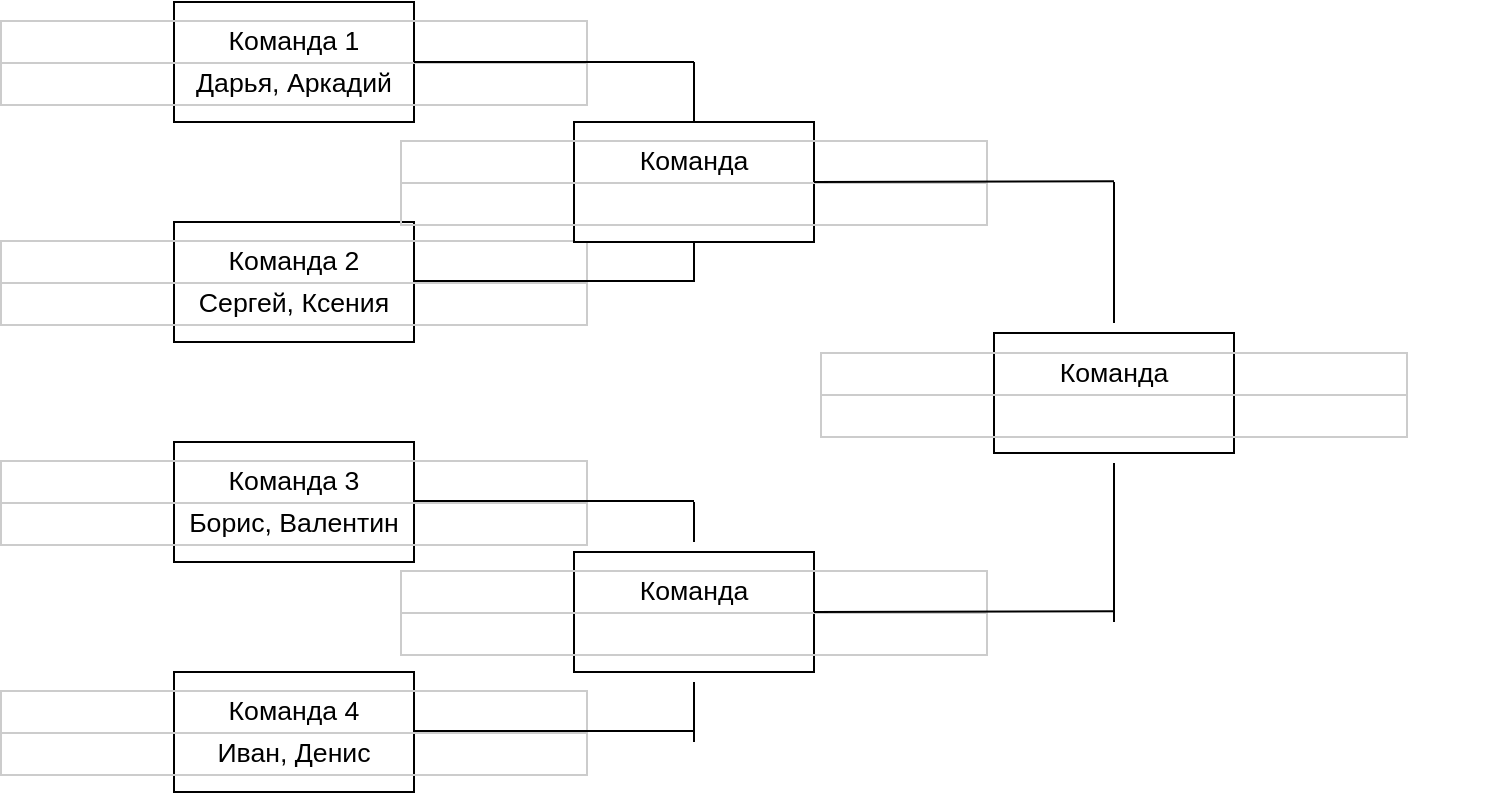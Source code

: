 <mxfile version="20.6.0" type="github">
  <diagram id="Yr7s-QWioUc8-iMmHpMV" name="Страница 1">
    <mxGraphModel dx="1422" dy="721" grid="1" gridSize="10" guides="1" tooltips="1" connect="1" arrows="1" fold="1" page="1" pageScale="1" pageWidth="827" pageHeight="1169" math="0" shadow="0">
      <root>
        <mxCell id="0" />
        <mxCell id="1" parent="0" />
        <mxCell id="2BTD2QdhYIqXiYjfE8cA-1" value="&lt;table style=&quot;table-layout:fixed;font-size:10pt;font-family:Arial;width:0px;border-collapse:collapse;border:none&quot; dir=&quot;ltr&quot; cellspacing=&quot;0&quot; cellpadding=&quot;0&quot; border=&quot;1&quot;&gt;&lt;colgroup&gt;&lt;col width=&quot;293&quot;&gt;&lt;/colgroup&gt;&lt;tbody&gt;&lt;tr style=&quot;height:21px;&quot;&gt;&lt;td data-sheets-value=&quot;{&amp;quot;1&amp;quot;:2,&amp;quot;2&amp;quot;:&amp;quot;Команда 1&amp;quot;}&quot; style=&quot;overflow:hidden;padding:2px 3px 2px 3px;vertical-align:bottom;&quot;&gt;Команда 1&lt;/td&gt;&lt;/tr&gt;&lt;tr style=&quot;height:21px;&quot;&gt;&lt;td data-sheets-value=&quot;{&amp;quot;1&amp;quot;:2,&amp;quot;2&amp;quot;:&amp;quot;Дарья, Аркадий&amp;quot;}&quot; style=&quot;overflow:hidden;padding:2px 3px 2px 3px;vertical-align:bottom;&quot;&gt;Дарья, Аркадий&lt;/td&gt;&lt;/tr&gt;&lt;/tbody&gt;&lt;/table&gt;&lt;style type=&quot;text/css&quot;&gt;td {border: 1px solid #cccccc;}br {mso-data-placement:same-cell;}&lt;/style&gt;" style="rounded=0;whiteSpace=wrap;html=1;" vertex="1" parent="1">
          <mxGeometry x="230" y="250" width="120" height="60" as="geometry" />
        </mxCell>
        <mxCell id="2BTD2QdhYIqXiYjfE8cA-2" value="&lt;table style=&quot;table-layout:fixed;font-size:10pt;font-family:Arial;width:0px;border-collapse:collapse;border:none&quot; dir=&quot;ltr&quot; cellspacing=&quot;0&quot; cellpadding=&quot;0&quot; border=&quot;1&quot;&gt;&lt;colgroup&gt;&lt;col width=&quot;293&quot;&gt;&lt;/colgroup&gt;&lt;tbody&gt;&lt;tr style=&quot;height:21px;&quot;&gt;&lt;td data-sheets-value=&quot;{&amp;quot;1&amp;quot;:2,&amp;quot;2&amp;quot;:&amp;quot;Команда 2&amp;quot;}&quot; style=&quot;overflow:hidden;padding:2px 3px 2px 3px;vertical-align:bottom;&quot;&gt;Команда 2&lt;/td&gt;&lt;/tr&gt;&lt;tr style=&quot;height:21px;&quot;&gt;&lt;td data-sheets-value=&quot;{&amp;quot;1&amp;quot;:2,&amp;quot;2&amp;quot;:&amp;quot;Сергей, Ксения&amp;quot;}&quot; style=&quot;overflow:hidden;padding:2px 3px 2px 3px;vertical-align:bottom;&quot;&gt;Сергей, Ксения&lt;/td&gt;&lt;/tr&gt;&lt;/tbody&gt;&lt;/table&gt;&lt;style type=&quot;text/css&quot;&gt;td {border: 1px solid #cccccc;}br {mso-data-placement:same-cell;}&lt;/style&gt;" style="rounded=0;whiteSpace=wrap;html=1;" vertex="1" parent="1">
          <mxGeometry x="230" y="360" width="120" height="60" as="geometry" />
        </mxCell>
        <mxCell id="2BTD2QdhYIqXiYjfE8cA-3" value="&lt;table style=&quot;table-layout:fixed;font-size:10pt;font-family:Arial;width:0px;border-collapse:collapse;border:none&quot; dir=&quot;ltr&quot; cellspacing=&quot;0&quot; cellpadding=&quot;0&quot; border=&quot;1&quot;&gt;&lt;colgroup&gt;&lt;col width=&quot;293&quot;&gt;&lt;/colgroup&gt;&lt;tbody&gt;&lt;tr style=&quot;height:21px;&quot;&gt;&lt;td data-sheets-value=&quot;{&amp;quot;1&amp;quot;:2,&amp;quot;2&amp;quot;:&amp;quot;Команда 3&amp;quot;}&quot; style=&quot;overflow:hidden;padding:2px 3px 2px 3px;vertical-align:bottom;&quot;&gt;Команда 3&lt;/td&gt;&lt;/tr&gt;&lt;tr style=&quot;height:21px;&quot;&gt;&lt;td data-sheets-value=&quot;{&amp;quot;1&amp;quot;:2,&amp;quot;2&amp;quot;:&amp;quot;Борис, Валентин&amp;quot;}&quot; style=&quot;overflow:hidden;padding:2px 3px 2px 3px;vertical-align:bottom;&quot;&gt;Борис, Валентин&lt;/td&gt;&lt;/tr&gt;&lt;/tbody&gt;&lt;/table&gt;" style="rounded=0;whiteSpace=wrap;html=1;" vertex="1" parent="1">
          <mxGeometry x="230" y="470" width="120" height="60" as="geometry" />
        </mxCell>
        <mxCell id="2BTD2QdhYIqXiYjfE8cA-4" value="&lt;table style=&quot;table-layout:fixed;font-size:10pt;font-family:Arial;width:0px;border-collapse:collapse;border:none&quot; dir=&quot;ltr&quot; cellspacing=&quot;0&quot; cellpadding=&quot;0&quot; border=&quot;1&quot;&gt;&lt;colgroup&gt;&lt;col width=&quot;293&quot;&gt;&lt;/colgroup&gt;&lt;tbody&gt;&lt;tr style=&quot;height:21px;&quot;&gt;&lt;td data-sheets-value=&quot;{&amp;quot;1&amp;quot;:2,&amp;quot;2&amp;quot;:&amp;quot;Команда 4&amp;quot;}&quot; style=&quot;overflow:hidden;padding:2px 3px 2px 3px;vertical-align:bottom;&quot;&gt;Команда 4&lt;/td&gt;&lt;/tr&gt;&lt;tr style=&quot;height:21px;&quot;&gt;&lt;td data-sheets-value=&quot;{&amp;quot;1&amp;quot;:2,&amp;quot;2&amp;quot;:&amp;quot;Иван, Денис&amp;quot;}&quot; style=&quot;overflow:hidden;padding:2px 3px 2px 3px;vertical-align:bottom;&quot;&gt;Иван, Денис&lt;/td&gt;&lt;/tr&gt;&lt;/tbody&gt;&lt;/table&gt;" style="rounded=0;whiteSpace=wrap;html=1;" vertex="1" parent="1">
          <mxGeometry x="230" y="585" width="120" height="60" as="geometry" />
        </mxCell>
        <mxCell id="2BTD2QdhYIqXiYjfE8cA-5" value="" style="endArrow=none;html=1;rounded=0;exitX=1;exitY=0.5;exitDx=0;exitDy=0;" edge="1" parent="1" source="2BTD2QdhYIqXiYjfE8cA-1">
          <mxGeometry width="50" height="50" relative="1" as="geometry">
            <mxPoint x="450" y="280" as="sourcePoint" />
            <mxPoint x="490" y="280" as="targetPoint" />
          </mxGeometry>
        </mxCell>
        <mxCell id="2BTD2QdhYIqXiYjfE8cA-6" value="" style="endArrow=none;html=1;rounded=0;exitX=1;exitY=0.5;exitDx=0;exitDy=0;" edge="1" parent="1">
          <mxGeometry width="50" height="50" relative="1" as="geometry">
            <mxPoint x="350" y="614.5" as="sourcePoint" />
            <mxPoint x="490" y="614.5" as="targetPoint" />
          </mxGeometry>
        </mxCell>
        <mxCell id="2BTD2QdhYIqXiYjfE8cA-7" value="" style="endArrow=none;html=1;rounded=0;exitX=1;exitY=0.5;exitDx=0;exitDy=0;" edge="1" parent="1">
          <mxGeometry width="50" height="50" relative="1" as="geometry">
            <mxPoint x="350" y="499.5" as="sourcePoint" />
            <mxPoint x="490" y="499.5" as="targetPoint" />
          </mxGeometry>
        </mxCell>
        <mxCell id="2BTD2QdhYIqXiYjfE8cA-8" value="" style="endArrow=none;html=1;rounded=0;exitX=1;exitY=0.5;exitDx=0;exitDy=0;" edge="1" parent="1">
          <mxGeometry width="50" height="50" relative="1" as="geometry">
            <mxPoint x="350" y="389.5" as="sourcePoint" />
            <mxPoint x="490" y="389.5" as="targetPoint" />
          </mxGeometry>
        </mxCell>
        <mxCell id="2BTD2QdhYIqXiYjfE8cA-9" value="&lt;table style=&quot;table-layout:fixed;font-size:10pt;font-family:Arial;width:0px;border-collapse:collapse;border:none&quot; dir=&quot;ltr&quot; cellspacing=&quot;0&quot; cellpadding=&quot;0&quot; border=&quot;1&quot;&gt;&lt;colgroup&gt;&lt;col width=&quot;293&quot;&gt;&lt;/colgroup&gt;&lt;tbody&gt;&lt;tr style=&quot;height:21px;&quot;&gt;&lt;td data-sheets-value=&quot;{&amp;quot;1&amp;quot;:2,&amp;quot;2&amp;quot;:&amp;quot;Команда 2&amp;quot;}&quot; style=&quot;overflow:hidden;padding:2px 3px 2px 3px;vertical-align:bottom;&quot;&gt;Команда &lt;br&gt;&lt;/td&gt;&lt;/tr&gt;&lt;tr style=&quot;height:21px;&quot;&gt;&lt;td data-sheets-value=&quot;{&amp;quot;1&amp;quot;:2,&amp;quot;2&amp;quot;:&amp;quot;Сергей, Ксения&amp;quot;}&quot; style=&quot;overflow:hidden;padding:2px 3px 2px 3px;vertical-align:bottom;&quot;&gt;&lt;br&gt;&lt;/td&gt;&lt;/tr&gt;&lt;/tbody&gt;&lt;/table&gt;&lt;style type=&quot;text/css&quot;&gt;td {border: 1px solid #cccccc;}br {mso-data-placement:same-cell;}&lt;/style&gt;" style="rounded=0;whiteSpace=wrap;html=1;" vertex="1" parent="1">
          <mxGeometry x="430" y="310" width="120" height="60" as="geometry" />
        </mxCell>
        <mxCell id="2BTD2QdhYIqXiYjfE8cA-10" value="&lt;table style=&quot;table-layout:fixed;font-size:10pt;font-family:Arial;width:0px;border-collapse:collapse;border:none&quot; dir=&quot;ltr&quot; cellspacing=&quot;0&quot; cellpadding=&quot;0&quot; border=&quot;1&quot;&gt;&lt;colgroup&gt;&lt;col width=&quot;293&quot;&gt;&lt;/colgroup&gt;&lt;tbody&gt;&lt;tr style=&quot;height:21px;&quot;&gt;&lt;td data-sheets-value=&quot;{&amp;quot;1&amp;quot;:2,&amp;quot;2&amp;quot;:&amp;quot;Команда 2&amp;quot;}&quot; style=&quot;overflow:hidden;padding:2px 3px 2px 3px;vertical-align:bottom;&quot;&gt;Команда &lt;br&gt;&lt;/td&gt;&lt;/tr&gt;&lt;tr style=&quot;height:21px;&quot;&gt;&lt;td data-sheets-value=&quot;{&amp;quot;1&amp;quot;:2,&amp;quot;2&amp;quot;:&amp;quot;Сергей, Ксения&amp;quot;}&quot; style=&quot;overflow:hidden;padding:2px 3px 2px 3px;vertical-align:bottom;&quot;&gt;&lt;br&gt;&lt;/td&gt;&lt;/tr&gt;&lt;/tbody&gt;&lt;/table&gt;&lt;style type=&quot;text/css&quot;&gt;td {border: 1px solid #cccccc;}br {mso-data-placement:same-cell;}&lt;/style&gt;" style="rounded=0;whiteSpace=wrap;html=1;" vertex="1" parent="1">
          <mxGeometry x="430" y="525" width="120" height="60" as="geometry" />
        </mxCell>
        <mxCell id="2BTD2QdhYIqXiYjfE8cA-11" value="" style="endArrow=none;html=1;rounded=0;entryX=0.5;entryY=1;entryDx=0;entryDy=0;" edge="1" parent="1" target="2BTD2QdhYIqXiYjfE8cA-9">
          <mxGeometry width="50" height="50" relative="1" as="geometry">
            <mxPoint x="490" y="390" as="sourcePoint" />
            <mxPoint x="520" y="440" as="targetPoint" />
          </mxGeometry>
        </mxCell>
        <mxCell id="2BTD2QdhYIqXiYjfE8cA-14" value="" style="endArrow=none;html=1;rounded=0;exitX=0.5;exitY=0;exitDx=0;exitDy=0;" edge="1" parent="1" source="2BTD2QdhYIqXiYjfE8cA-9">
          <mxGeometry width="50" height="50" relative="1" as="geometry">
            <mxPoint x="470" y="490" as="sourcePoint" />
            <mxPoint x="490" y="280" as="targetPoint" />
          </mxGeometry>
        </mxCell>
        <mxCell id="2BTD2QdhYIqXiYjfE8cA-15" value="" style="endArrow=none;html=1;rounded=0;" edge="1" parent="1">
          <mxGeometry width="50" height="50" relative="1" as="geometry">
            <mxPoint x="490" y="500" as="sourcePoint" />
            <mxPoint x="490" y="520" as="targetPoint" />
          </mxGeometry>
        </mxCell>
        <mxCell id="2BTD2QdhYIqXiYjfE8cA-19" value="" style="endArrow=none;html=1;rounded=0;" edge="1" parent="1">
          <mxGeometry width="50" height="50" relative="1" as="geometry">
            <mxPoint x="490" y="620" as="sourcePoint" />
            <mxPoint x="490" y="590" as="targetPoint" />
          </mxGeometry>
        </mxCell>
        <mxCell id="2BTD2QdhYIqXiYjfE8cA-22" value="" style="endArrow=none;html=1;rounded=0;exitX=1;exitY=0.5;exitDx=0;exitDy=0;" edge="1" parent="1" source="2BTD2QdhYIqXiYjfE8cA-10">
          <mxGeometry width="50" height="50" relative="1" as="geometry">
            <mxPoint x="560" y="554.58" as="sourcePoint" />
            <mxPoint x="700" y="554.58" as="targetPoint" />
          </mxGeometry>
        </mxCell>
        <mxCell id="2BTD2QdhYIqXiYjfE8cA-23" value="" style="endArrow=none;html=1;rounded=0;exitX=1;exitY=0.5;exitDx=0;exitDy=0;" edge="1" parent="1" source="2BTD2QdhYIqXiYjfE8cA-9">
          <mxGeometry width="50" height="50" relative="1" as="geometry">
            <mxPoint x="560" y="339.58" as="sourcePoint" />
            <mxPoint x="700" y="339.58" as="targetPoint" />
          </mxGeometry>
        </mxCell>
        <mxCell id="2BTD2QdhYIqXiYjfE8cA-24" value="&lt;table style=&quot;table-layout:fixed;font-size:10pt;font-family:Arial;width:0px;border-collapse:collapse;border:none&quot; dir=&quot;ltr&quot; cellspacing=&quot;0&quot; cellpadding=&quot;0&quot; border=&quot;1&quot;&gt;&lt;colgroup&gt;&lt;col width=&quot;293&quot;&gt;&lt;/colgroup&gt;&lt;tbody&gt;&lt;tr style=&quot;height:21px;&quot;&gt;&lt;td data-sheets-value=&quot;{&amp;quot;1&amp;quot;:2,&amp;quot;2&amp;quot;:&amp;quot;Команда 2&amp;quot;}&quot; style=&quot;overflow:hidden;padding:2px 3px 2px 3px;vertical-align:bottom;&quot;&gt;Команда &lt;br&gt;&lt;/td&gt;&lt;/tr&gt;&lt;tr style=&quot;height:21px;&quot;&gt;&lt;td data-sheets-value=&quot;{&amp;quot;1&amp;quot;:2,&amp;quot;2&amp;quot;:&amp;quot;Сергей, Ксения&amp;quot;}&quot; style=&quot;overflow:hidden;padding:2px 3px 2px 3px;vertical-align:bottom;&quot;&gt;&lt;br&gt;&lt;/td&gt;&lt;/tr&gt;&lt;/tbody&gt;&lt;/table&gt;&lt;style type=&quot;text/css&quot;&gt;td {border: 1px solid #cccccc;}br {mso-data-placement:same-cell;}&lt;/style&gt;" style="rounded=0;whiteSpace=wrap;html=1;" vertex="1" parent="1">
          <mxGeometry x="640" y="415.5" width="120" height="60" as="geometry" />
        </mxCell>
        <mxCell id="2BTD2QdhYIqXiYjfE8cA-25" value="" style="endArrow=none;html=1;rounded=0;" edge="1" parent="1">
          <mxGeometry width="50" height="50" relative="1" as="geometry">
            <mxPoint x="700" y="340" as="sourcePoint" />
            <mxPoint x="700" y="410.5" as="targetPoint" />
          </mxGeometry>
        </mxCell>
        <mxCell id="2BTD2QdhYIqXiYjfE8cA-26" value="" style="endArrow=none;html=1;rounded=0;" edge="1" parent="1">
          <mxGeometry width="50" height="50" relative="1" as="geometry">
            <mxPoint x="700" y="560" as="sourcePoint" />
            <mxPoint x="700" y="480.5" as="targetPoint" />
          </mxGeometry>
        </mxCell>
        <mxCell id="2BTD2QdhYIqXiYjfE8cA-27" value="&amp;nbsp;" style="text;whiteSpace=wrap;html=1;" vertex="1" parent="1">
          <mxGeometry x="850" y="290" width="40" height="40" as="geometry" />
        </mxCell>
      </root>
    </mxGraphModel>
  </diagram>
</mxfile>
